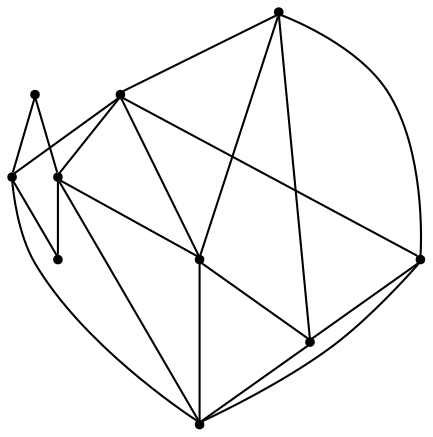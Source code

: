 graph {
  node [shape=point,comment="{\"directed\":false,\"doi\":\"10.1007/978-3-031-49272-3_4\",\"figure\":\"2 (1)\"}"]

  v0 [pos="1584.0273865868794,445.72299114601685"]
  v1 [pos="1272.8611527104156,479.0528333286451"]
  v2 [pos="1389.5464078934099,645.745045382241"]
  v3 [pos="1272.8653495459837,912.4593249576624"]
  v4 [pos="1272.8611527104156,545.729304830434"]
  v5 [pos="1289.5304748794147,595.7376917558993"]
  v6 [pos="1272.8611527104156,645.745045382241"]
  v7 [pos="1256.1918305414163,595.7376917558993"]
  v8 [pos="1156.1758975274213,645.745045382241"]
  v9 [pos="961.7073503696116,445.72299114601685"]

  v9 -- v3 [id="-2",pos="961.7073503696116,445.72299114601685 1272.8653495459837,912.4593249576624 1272.8653495459837,912.4593249576624 1272.8653495459837,912.4593249576624"]
  v9 -- v8 [id="-3",pos="961.7073503696116,445.72299114601685 1156.1758975274213,645.745045382241 1156.1758975274213,645.745045382241 1156.1758975274213,645.745045382241"]
  v9 -- v1 [id="-4",pos="961.7073503696116,445.72299114601685 1272.8611527104156,479.0528333286451 1272.8611527104156,479.0528333286451 1272.8611527104156,479.0528333286451"]
  v9 -- v0 [id="-5",pos="961.7073503696116,445.72299114601685 1584.0273865868794,445.72299114601685 1584.0273865868794,445.72299114601685 1584.0273865868794,445.72299114601685"]
  v8 -- v3 [id="-12",pos="1156.1758975274213,645.745045382241 1272.8653495459837,912.4593249576624 1272.8653495459837,912.4593249576624 1272.8653495459837,912.4593249576624"]
  v8 -- v6 [id="-13",pos="1156.1758975274213,645.745045382241 1272.8611527104156,645.745045382241 1272.8611527104156,645.745045382241 1272.8611527104156,645.745045382241"]
  v6 -- v2 [id="-14",pos="1272.8611527104156,645.745045382241 1389.5464078934099,645.745045382241 1389.5464078934099,645.745045382241 1389.5464078934099,645.745045382241"]
  v8 -- v4 [id="-18",pos="1156.1758975274213,645.745045382241 1272.8611527104156,545.729304830434 1272.8611527104156,545.729304830434 1272.8611527104156,545.729304830434"]
  v8 -- v1 [id="-20",pos="1156.1758975274213,645.745045382241 1272.8611527104156,479.0528333286451 1272.8611527104156,479.0528333286451 1272.8611527104156,479.0528333286451"]
  v7 -- v6 [id="-22",pos="1256.1918305414163,595.7376917558993 1272.8611527104156,645.745045382241 1272.8611527104156,645.745045382241 1272.8611527104156,645.745045382241"]
  v7 -- v4 [id="-24",pos="1256.1918305414163,595.7376917558993 1272.8611527104156,545.729304830434 1272.8611527104156,545.729304830434 1272.8611527104156,545.729304830434"]
  v4 -- v1 [id="-26",pos="1272.8611527104156,545.729304830434 1272.8611527104156,479.0528333286451 1272.8611527104156,479.0528333286451 1272.8611527104156,479.0528333286451"]
  v4 -- v5 [id="-30",pos="1272.8611527104156,545.729304830434 1289.5304748794147,595.7376917558993 1289.5304748794147,595.7376917558993 1289.5304748794147,595.7376917558993"]
  v1 -- v2 [id="-36",pos="1272.8611527104156,479.0528333286451 1389.5464078934099,645.745045382241 1389.5464078934099,645.745045382241 1389.5464078934099,645.745045382241"]
  v4 -- v2 [id="-38",pos="1272.8611527104156,545.729304830434 1389.5464078934099,645.745045382241 1389.5464078934099,645.745045382241 1389.5464078934099,645.745045382241"]
  v1 -- v0 [id="-40",pos="1272.8611527104156,479.0528333286451 1584.0273865868794,445.72299114601685 1584.0273865868794,445.72299114601685 1584.0273865868794,445.72299114601685"]
  v3 -- v0 [id="-46",pos="1272.8653495459837,912.4593249576624 1584.0273865868794,445.72299114601685 1584.0273865868794,445.72299114601685 1584.0273865868794,445.72299114601685"]
  v3 -- v2 [id="-48",pos="1272.8653495459837,912.4593249576624 1389.5464078934099,645.745045382241 1389.5464078934099,645.745045382241 1389.5464078934099,645.745045382241"]
  v6 -- v5 [id="-50",pos="1272.8611527104156,645.745045382241 1289.5304748794147,595.7376917558993 1289.5304748794147,595.7376917558993 1289.5304748794147,595.7376917558993"]
  v0 -- v2 [id="-60",pos="1584.0273865868794,445.72299114601685 1389.5464078934099,645.745045382241 1389.5464078934099,645.745045382241 1389.5464078934099,645.745045382241"]
}
